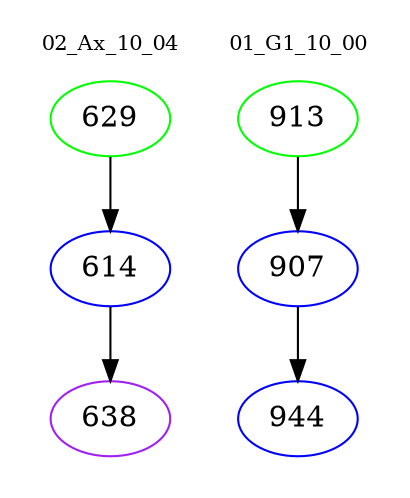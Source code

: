 digraph{
subgraph cluster_0 {
color = white
label = "02_Ax_10_04";
fontsize=10;
T0_629 [label="629", color="green"]
T0_629 -> T0_614 [color="black"]
T0_614 [label="614", color="blue"]
T0_614 -> T0_638 [color="black"]
T0_638 [label="638", color="purple"]
}
subgraph cluster_1 {
color = white
label = "01_G1_10_00";
fontsize=10;
T1_913 [label="913", color="green"]
T1_913 -> T1_907 [color="black"]
T1_907 [label="907", color="blue"]
T1_907 -> T1_944 [color="black"]
T1_944 [label="944", color="blue"]
}
}

